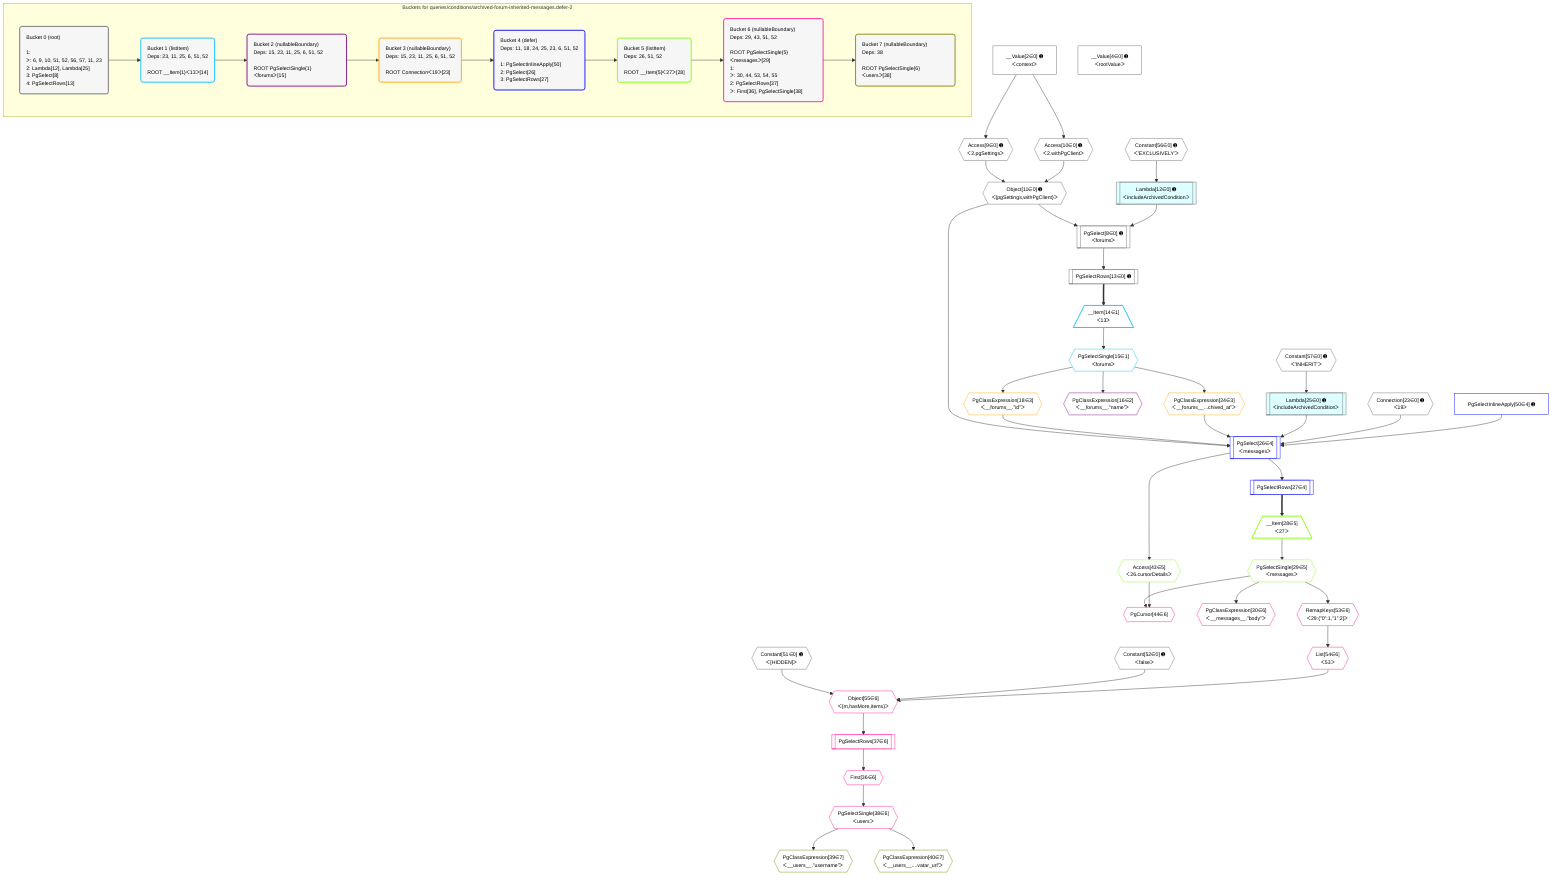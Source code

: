 %%{init: {'themeVariables': { 'fontSize': '12px'}}}%%
graph TD
    classDef path fill:#eee,stroke:#000,color:#000
    classDef plan fill:#fff,stroke-width:1px,color:#000
    classDef itemplan fill:#fff,stroke-width:2px,color:#000
    classDef unbatchedplan fill:#dff,stroke-width:1px,color:#000
    classDef sideeffectplan fill:#fcc,stroke-width:2px,color:#000
    classDef bucket fill:#f6f6f6,color:#000,stroke-width:2px,text-align:left


    %% plan dependencies
    PgSelect8[["PgSelect[8∈0] ➊<br />ᐸforumsᐳ"]]:::plan
    Object11{{"Object[11∈0] ➊<br />ᐸ{pgSettings,withPgClient}ᐳ"}}:::plan
    Lambda12[["Lambda[12∈0] ➊<br />ᐸincludeArchivedConditionᐳ"]]:::unbatchedplan
    Object11 & Lambda12 --> PgSelect8
    Access9{{"Access[9∈0] ➊<br />ᐸ2.pgSettingsᐳ"}}:::plan
    Access10{{"Access[10∈0] ➊<br />ᐸ2.withPgClientᐳ"}}:::plan
    Access9 & Access10 --> Object11
    Connection23{{"Connection[23∈0] ➊<br />ᐸ19ᐳ"}}:::plan
    __Value2["__Value[2∈0] ➊<br />ᐸcontextᐳ"]:::plan
    __Value2 --> Access9
    __Value2 --> Access10
    Constant56{{"Constant[56∈0] ➊<br />ᐸ'EXCLUSIVELY'ᐳ"}}:::plan
    Constant56 --> Lambda12
    PgSelectRows13[["PgSelectRows[13∈0] ➊"]]:::plan
    PgSelect8 --> PgSelectRows13
    Lambda25[["Lambda[25∈0] ➊<br />ᐸincludeArchivedConditionᐳ"]]:::unbatchedplan
    Constant57{{"Constant[57∈0] ➊<br />ᐸ'INHERIT'ᐳ"}}:::plan
    Constant57 --> Lambda25
    __Value4["__Value[4∈0] ➊<br />ᐸrootValueᐳ"]:::plan
    Constant51{{"Constant[51∈0] ➊<br />ᐸ[HIDDEN]ᐳ"}}:::plan
    Constant52{{"Constant[52∈0] ➊<br />ᐸfalseᐳ"}}:::plan
    __Item14[/"__Item[14∈1]<br />ᐸ13ᐳ"\]:::itemplan
    PgSelectRows13 ==> __Item14
    PgSelectSingle15{{"PgSelectSingle[15∈1]<br />ᐸforumsᐳ"}}:::plan
    __Item14 --> PgSelectSingle15
    PgClassExpression16{{"PgClassExpression[16∈2]<br />ᐸ__forums__.”name”ᐳ"}}:::plan
    PgSelectSingle15 --> PgClassExpression16
    PgClassExpression18{{"PgClassExpression[18∈3]<br />ᐸ__forums__.”id”ᐳ"}}:::plan
    PgSelectSingle15 --> PgClassExpression18
    PgClassExpression24{{"PgClassExpression[24∈3]<br />ᐸ__forums__...chived_at”ᐳ"}}:::plan
    PgSelectSingle15 --> PgClassExpression24
    PgSelect26[["PgSelect[26∈4]<br />ᐸmessagesᐳ"]]:::plan
    PgSelectInlineApply50["PgSelectInlineApply[50∈4] ➊"]:::plan
    Object11 & PgClassExpression18 & PgClassExpression24 & Lambda25 & Connection23 & PgSelectInlineApply50 --> PgSelect26
    PgSelectRows27[["PgSelectRows[27∈4]"]]:::plan
    PgSelect26 --> PgSelectRows27
    __Item28[/"__Item[28∈5]<br />ᐸ27ᐳ"\]:::itemplan
    PgSelectRows27 ==> __Item28
    PgSelectSingle29{{"PgSelectSingle[29∈5]<br />ᐸmessagesᐳ"}}:::plan
    __Item28 --> PgSelectSingle29
    Access43{{"Access[43∈5]<br />ᐸ26.cursorDetailsᐳ"}}:::plan
    PgSelect26 --> Access43
    Object55{{"Object[55∈6]<br />ᐸ{m,hasMore,items}ᐳ"}}:::plan
    List54{{"List[54∈6]<br />ᐸ53ᐳ"}}:::plan
    Constant51 & Constant52 & List54 --> Object55
    PgCursor44{{"PgCursor[44∈6]"}}:::plan
    PgSelectSingle29 & Access43 --> PgCursor44
    PgClassExpression30{{"PgClassExpression[30∈6]<br />ᐸ__messages__.”body”ᐳ"}}:::plan
    PgSelectSingle29 --> PgClassExpression30
    First36{{"First[36∈6]"}}:::plan
    PgSelectRows37[["PgSelectRows[37∈6]"]]:::plan
    PgSelectRows37 --> First36
    Object55 --> PgSelectRows37
    PgSelectSingle38{{"PgSelectSingle[38∈6]<br />ᐸusersᐳ"}}:::plan
    First36 --> PgSelectSingle38
    RemapKeys53{{"RemapKeys[53∈6]<br />ᐸ29:{”0”:1,”1”:2}ᐳ"}}:::plan
    PgSelectSingle29 --> RemapKeys53
    RemapKeys53 --> List54
    PgClassExpression39{{"PgClassExpression[39∈7]<br />ᐸ__users__.”username”ᐳ"}}:::plan
    PgSelectSingle38 --> PgClassExpression39
    PgClassExpression40{{"PgClassExpression[40∈7]<br />ᐸ__users__....vatar_url”ᐳ"}}:::plan
    PgSelectSingle38 --> PgClassExpression40

    %% define steps

    subgraph "Buckets for queries/conditions/archived-forum-inherited-messages.defer-2"
    Bucket0("Bucket 0 (root)<br /><br />1: <br />ᐳ: 6, 9, 10, 51, 52, 56, 57, 11, 23<br />2: Lambda[12], Lambda[25]<br />3: PgSelect[8]<br />4: PgSelectRows[13]"):::bucket
    classDef bucket0 stroke:#696969
    class Bucket0,__Value2,__Value4,PgSelect8,Access9,Access10,Object11,Lambda12,PgSelectRows13,Connection23,Lambda25,Constant51,Constant52,Constant56,Constant57 bucket0
    Bucket1("Bucket 1 (listItem)<br />Deps: 23, 11, 25, 6, 51, 52<br /><br />ROOT __Item{1}ᐸ13ᐳ[14]"):::bucket
    classDef bucket1 stroke:#00bfff
    class Bucket1,__Item14,PgSelectSingle15 bucket1
    Bucket2("Bucket 2 (nullableBoundary)<br />Deps: 15, 23, 11, 25, 6, 51, 52<br /><br />ROOT PgSelectSingle{1}ᐸforumsᐳ[15]"):::bucket
    classDef bucket2 stroke:#7f007f
    class Bucket2,PgClassExpression16 bucket2
    Bucket3("Bucket 3 (nullableBoundary)<br />Deps: 15, 23, 11, 25, 6, 51, 52<br /><br />ROOT Connectionᐸ19ᐳ[23]"):::bucket
    classDef bucket3 stroke:#ffa500
    class Bucket3,PgClassExpression18,PgClassExpression24 bucket3
    Bucket4("Bucket 4 (defer)<br />Deps: 11, 18, 24, 25, 23, 6, 51, 52<br /><br />1: PgSelectInlineApply[50]<br />2: PgSelect[26]<br />3: PgSelectRows[27]"):::bucket
    classDef bucket4 stroke:#0000ff
    class Bucket4,PgSelect26,PgSelectRows27,PgSelectInlineApply50 bucket4
    Bucket5("Bucket 5 (listItem)<br />Deps: 26, 51, 52<br /><br />ROOT __Item{5}ᐸ27ᐳ[28]"):::bucket
    classDef bucket5 stroke:#7fff00
    class Bucket5,__Item28,PgSelectSingle29,Access43 bucket5
    Bucket6("Bucket 6 (nullableBoundary)<br />Deps: 29, 43, 51, 52<br /><br />ROOT PgSelectSingle{5}ᐸmessagesᐳ[29]<br />1: <br />ᐳ: 30, 44, 53, 54, 55<br />2: PgSelectRows[37]<br />ᐳ: First[36], PgSelectSingle[38]"):::bucket
    classDef bucket6 stroke:#ff1493
    class Bucket6,PgClassExpression30,First36,PgSelectRows37,PgSelectSingle38,PgCursor44,RemapKeys53,List54,Object55 bucket6
    Bucket7("Bucket 7 (nullableBoundary)<br />Deps: 38<br /><br />ROOT PgSelectSingle{6}ᐸusersᐳ[38]"):::bucket
    classDef bucket7 stroke:#808000
    class Bucket7,PgClassExpression39,PgClassExpression40 bucket7
    Bucket0 --> Bucket1
    Bucket1 --> Bucket2
    Bucket2 --> Bucket3
    Bucket3 --> Bucket4
    Bucket4 --> Bucket5
    Bucket5 --> Bucket6
    Bucket6 --> Bucket7
    end